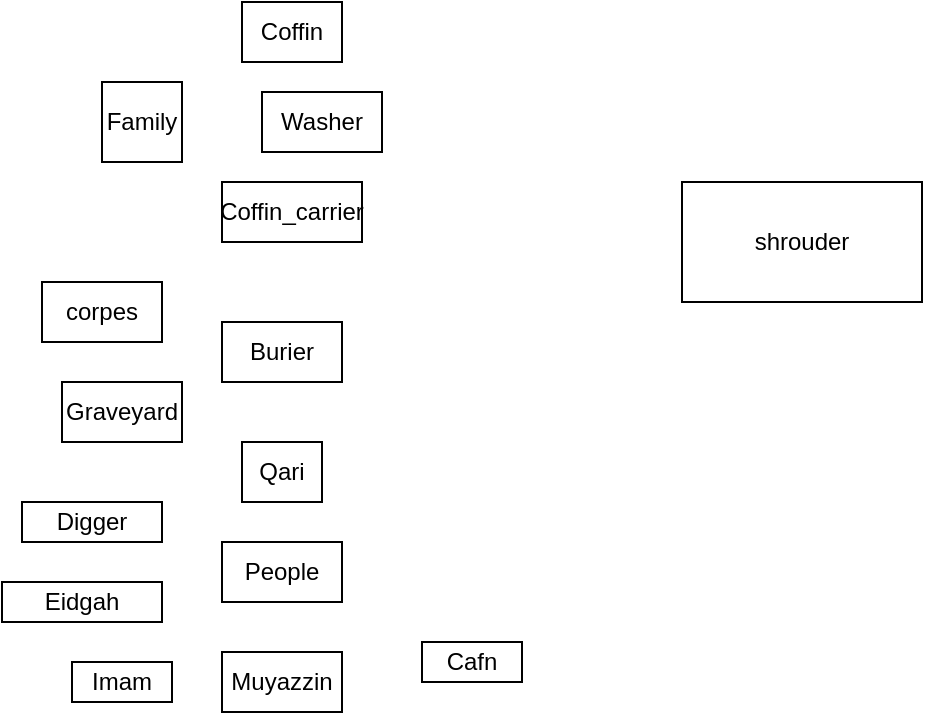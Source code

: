 <mxfile version="14.3.1" type="github">
  <diagram id="R2lEEEUBdFMjLlhIrx00" name="Page-1">
    <mxGraphModel dx="796" dy="494" grid="1" gridSize="10" guides="1" tooltips="1" connect="1" arrows="1" fold="1" page="1" pageScale="1" pageWidth="850" pageHeight="1100" math="0" shadow="0" extFonts="Permanent Marker^https://fonts.googleapis.com/css?family=Permanent+Marker">
      <root>
        <mxCell id="0" />
        <mxCell id="1" parent="0" />
        <mxCell id="oBQksIXjdoRNrCSl-Oam-2" value="Family" style="rounded=0;whiteSpace=wrap;html=1;" vertex="1" parent="1">
          <mxGeometry x="60" y="180" width="40" height="40" as="geometry" />
        </mxCell>
        <mxCell id="oBQksIXjdoRNrCSl-Oam-3" value="corpes" style="rounded=0;whiteSpace=wrap;html=1;" vertex="1" parent="1">
          <mxGeometry x="30" y="280" width="60" height="30" as="geometry" />
        </mxCell>
        <mxCell id="oBQksIXjdoRNrCSl-Oam-5" value="Graveyard" style="rounded=0;whiteSpace=wrap;html=1;" vertex="1" parent="1">
          <mxGeometry x="40" y="330" width="60" height="30" as="geometry" />
        </mxCell>
        <mxCell id="oBQksIXjdoRNrCSl-Oam-6" value="Digger" style="rounded=0;whiteSpace=wrap;html=1;" vertex="1" parent="1">
          <mxGeometry x="20" y="390" width="70" height="20" as="geometry" />
        </mxCell>
        <mxCell id="oBQksIXjdoRNrCSl-Oam-7" value="Eidgah" style="rounded=0;whiteSpace=wrap;html=1;" vertex="1" parent="1">
          <mxGeometry x="10" y="430" width="80" height="20" as="geometry" />
        </mxCell>
        <mxCell id="oBQksIXjdoRNrCSl-Oam-8" value="Imam" style="rounded=0;whiteSpace=wrap;html=1;" vertex="1" parent="1">
          <mxGeometry x="45" y="470" width="50" height="20" as="geometry" />
        </mxCell>
        <mxCell id="oBQksIXjdoRNrCSl-Oam-9" value="Muyazzin" style="rounded=0;whiteSpace=wrap;html=1;" vertex="1" parent="1">
          <mxGeometry x="120" y="465" width="60" height="30" as="geometry" />
        </mxCell>
        <mxCell id="oBQksIXjdoRNrCSl-Oam-10" value="People" style="rounded=0;whiteSpace=wrap;html=1;" vertex="1" parent="1">
          <mxGeometry x="120" y="410" width="60" height="30" as="geometry" />
        </mxCell>
        <mxCell id="oBQksIXjdoRNrCSl-Oam-11" value="Qari" style="rounded=0;whiteSpace=wrap;html=1;" vertex="1" parent="1">
          <mxGeometry x="130" y="360" width="40" height="30" as="geometry" />
        </mxCell>
        <mxCell id="oBQksIXjdoRNrCSl-Oam-12" value="Burier" style="rounded=0;whiteSpace=wrap;html=1;" vertex="1" parent="1">
          <mxGeometry x="120" y="300" width="60" height="30" as="geometry" />
        </mxCell>
        <mxCell id="oBQksIXjdoRNrCSl-Oam-13" value="Coffin_carrier" style="rounded=0;whiteSpace=wrap;html=1;" vertex="1" parent="1">
          <mxGeometry x="120" y="230" width="70" height="30" as="geometry" />
        </mxCell>
        <mxCell id="oBQksIXjdoRNrCSl-Oam-14" value="Washer" style="rounded=0;whiteSpace=wrap;html=1;" vertex="1" parent="1">
          <mxGeometry x="140" y="185" width="60" height="30" as="geometry" />
        </mxCell>
        <mxCell id="oBQksIXjdoRNrCSl-Oam-15" value="Coffin" style="rounded=0;whiteSpace=wrap;html=1;" vertex="1" parent="1">
          <mxGeometry x="130" y="140" width="50" height="30" as="geometry" />
        </mxCell>
        <mxCell id="oBQksIXjdoRNrCSl-Oam-16" value="Cafn" style="rounded=0;whiteSpace=wrap;html=1;" vertex="1" parent="1">
          <mxGeometry x="220" y="460" width="50" height="20" as="geometry" />
        </mxCell>
        <mxCell id="oBQksIXjdoRNrCSl-Oam-17" value="shrouder" style="rounded=0;whiteSpace=wrap;html=1;" vertex="1" parent="1">
          <mxGeometry x="350" y="230" width="120" height="60" as="geometry" />
        </mxCell>
      </root>
    </mxGraphModel>
  </diagram>
</mxfile>
